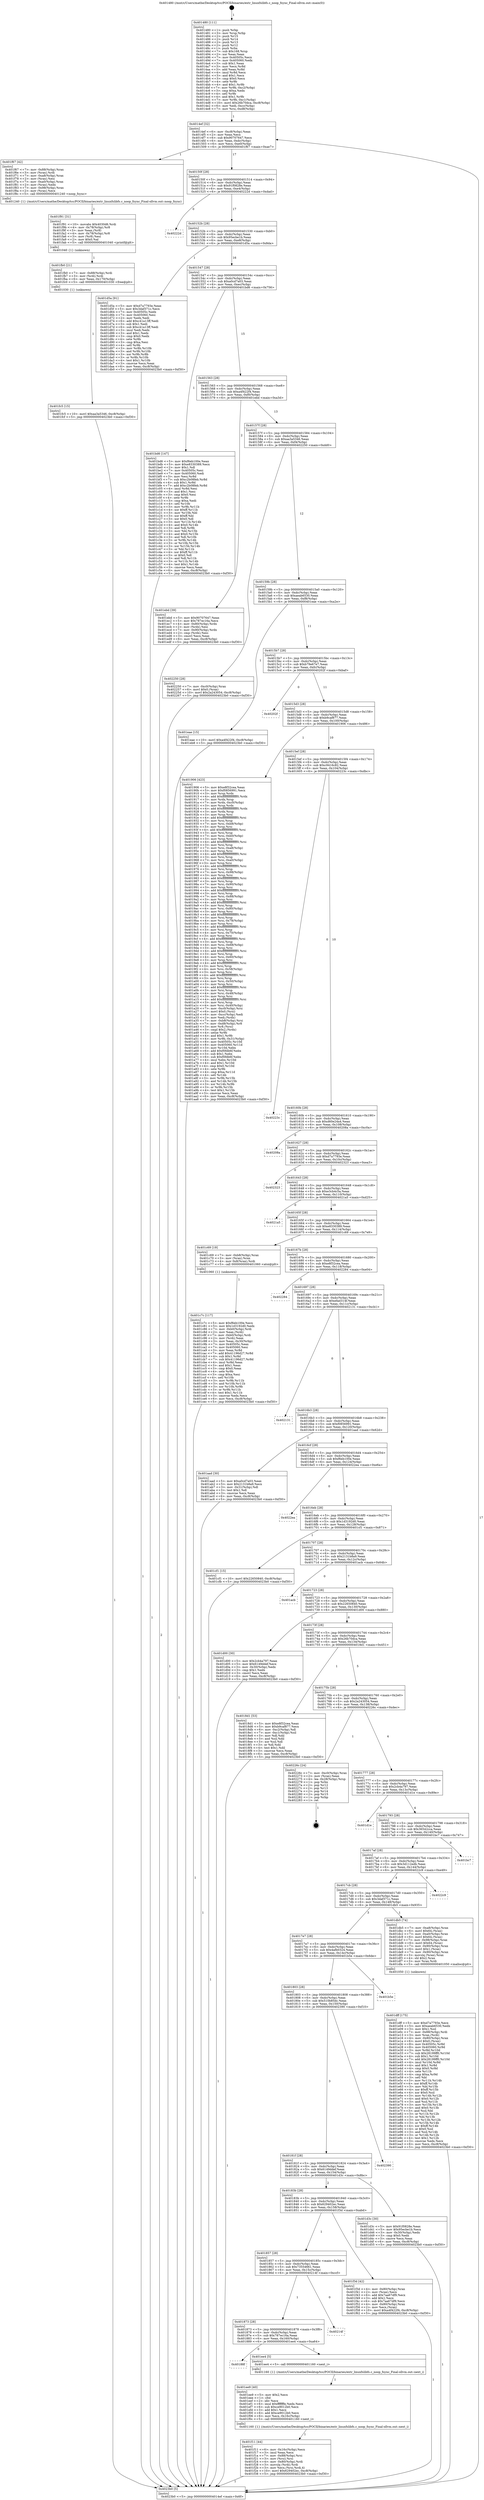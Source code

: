 digraph "0x401480" {
  label = "0x401480 (/mnt/c/Users/mathe/Desktop/tcc/POCII/binaries/extr_linuxfslibfs.c_noop_fsync_Final-ollvm.out::main(0))"
  labelloc = "t"
  node[shape=record]

  Entry [label="",width=0.3,height=0.3,shape=circle,fillcolor=black,style=filled]
  "0x4014ef" [label="{
     0x4014ef [32]\l
     | [instrs]\l
     &nbsp;&nbsp;0x4014ef \<+6\>: mov -0xc8(%rbp),%eax\l
     &nbsp;&nbsp;0x4014f5 \<+2\>: mov %eax,%ecx\l
     &nbsp;&nbsp;0x4014f7 \<+6\>: sub $0x90707647,%ecx\l
     &nbsp;&nbsp;0x4014fd \<+6\>: mov %eax,-0xdc(%rbp)\l
     &nbsp;&nbsp;0x401503 \<+6\>: mov %ecx,-0xe0(%rbp)\l
     &nbsp;&nbsp;0x401509 \<+6\>: je 0000000000401f67 \<main+0xae7\>\l
  }"]
  "0x401f67" [label="{
     0x401f67 [42]\l
     | [instrs]\l
     &nbsp;&nbsp;0x401f67 \<+7\>: mov -0x88(%rbp),%rax\l
     &nbsp;&nbsp;0x401f6e \<+3\>: mov (%rax),%rdi\l
     &nbsp;&nbsp;0x401f71 \<+7\>: mov -0xa8(%rbp),%rax\l
     &nbsp;&nbsp;0x401f78 \<+2\>: mov (%rax),%esi\l
     &nbsp;&nbsp;0x401f7a \<+7\>: mov -0xa0(%rbp),%rax\l
     &nbsp;&nbsp;0x401f81 \<+2\>: mov (%rax),%edx\l
     &nbsp;&nbsp;0x401f83 \<+7\>: mov -0x98(%rbp),%rax\l
     &nbsp;&nbsp;0x401f8a \<+2\>: mov (%rax),%ecx\l
     &nbsp;&nbsp;0x401f8c \<+5\>: call 0000000000401240 \<noop_fsync\>\l
     | [calls]\l
     &nbsp;&nbsp;0x401240 \{1\} (/mnt/c/Users/mathe/Desktop/tcc/POCII/binaries/extr_linuxfslibfs.c_noop_fsync_Final-ollvm.out::noop_fsync)\l
  }"]
  "0x40150f" [label="{
     0x40150f [28]\l
     | [instrs]\l
     &nbsp;&nbsp;0x40150f \<+5\>: jmp 0000000000401514 \<main+0x94\>\l
     &nbsp;&nbsp;0x401514 \<+6\>: mov -0xdc(%rbp),%eax\l
     &nbsp;&nbsp;0x40151a \<+5\>: sub $0x91f0828e,%eax\l
     &nbsp;&nbsp;0x40151f \<+6\>: mov %eax,-0xe4(%rbp)\l
     &nbsp;&nbsp;0x401525 \<+6\>: je 000000000040222d \<main+0xdad\>\l
  }"]
  Exit [label="",width=0.3,height=0.3,shape=circle,fillcolor=black,style=filled,peripheries=2]
  "0x40222d" [label="{
     0x40222d\l
  }", style=dashed]
  "0x40152b" [label="{
     0x40152b [28]\l
     | [instrs]\l
     &nbsp;&nbsp;0x40152b \<+5\>: jmp 0000000000401530 \<main+0xb0\>\l
     &nbsp;&nbsp;0x401530 \<+6\>: mov -0xdc(%rbp),%eax\l
     &nbsp;&nbsp;0x401536 \<+5\>: sub $0x95ecbe1b,%eax\l
     &nbsp;&nbsp;0x40153b \<+6\>: mov %eax,-0xe8(%rbp)\l
     &nbsp;&nbsp;0x401541 \<+6\>: je 0000000000401d5a \<main+0x8da\>\l
  }"]
  "0x401fc5" [label="{
     0x401fc5 [15]\l
     | [instrs]\l
     &nbsp;&nbsp;0x401fc5 \<+10\>: movl $0xaa3a5346,-0xc8(%rbp)\l
     &nbsp;&nbsp;0x401fcf \<+5\>: jmp 00000000004023b0 \<main+0xf30\>\l
  }"]
  "0x401d5a" [label="{
     0x401d5a [91]\l
     | [instrs]\l
     &nbsp;&nbsp;0x401d5a \<+5\>: mov $0xd7a7793e,%eax\l
     &nbsp;&nbsp;0x401d5f \<+5\>: mov $0x3daf371c,%ecx\l
     &nbsp;&nbsp;0x401d64 \<+7\>: mov 0x40505c,%edx\l
     &nbsp;&nbsp;0x401d6b \<+7\>: mov 0x405060,%esi\l
     &nbsp;&nbsp;0x401d72 \<+2\>: mov %edx,%edi\l
     &nbsp;&nbsp;0x401d74 \<+6\>: add $0xc41a13ff,%edi\l
     &nbsp;&nbsp;0x401d7a \<+3\>: sub $0x1,%edi\l
     &nbsp;&nbsp;0x401d7d \<+6\>: sub $0xc41a13ff,%edi\l
     &nbsp;&nbsp;0x401d83 \<+3\>: imul %edi,%edx\l
     &nbsp;&nbsp;0x401d86 \<+3\>: and $0x1,%edx\l
     &nbsp;&nbsp;0x401d89 \<+3\>: cmp $0x0,%edx\l
     &nbsp;&nbsp;0x401d8c \<+4\>: sete %r8b\l
     &nbsp;&nbsp;0x401d90 \<+3\>: cmp $0xa,%esi\l
     &nbsp;&nbsp;0x401d93 \<+4\>: setl %r9b\l
     &nbsp;&nbsp;0x401d97 \<+3\>: mov %r8b,%r10b\l
     &nbsp;&nbsp;0x401d9a \<+3\>: and %r9b,%r10b\l
     &nbsp;&nbsp;0x401d9d \<+3\>: xor %r9b,%r8b\l
     &nbsp;&nbsp;0x401da0 \<+3\>: or %r8b,%r10b\l
     &nbsp;&nbsp;0x401da3 \<+4\>: test $0x1,%r10b\l
     &nbsp;&nbsp;0x401da7 \<+3\>: cmovne %ecx,%eax\l
     &nbsp;&nbsp;0x401daa \<+6\>: mov %eax,-0xc8(%rbp)\l
     &nbsp;&nbsp;0x401db0 \<+5\>: jmp 00000000004023b0 \<main+0xf30\>\l
  }"]
  "0x401547" [label="{
     0x401547 [28]\l
     | [instrs]\l
     &nbsp;&nbsp;0x401547 \<+5\>: jmp 000000000040154c \<main+0xcc\>\l
     &nbsp;&nbsp;0x40154c \<+6\>: mov -0xdc(%rbp),%eax\l
     &nbsp;&nbsp;0x401552 \<+5\>: sub $0xa0cd7a03,%eax\l
     &nbsp;&nbsp;0x401557 \<+6\>: mov %eax,-0xec(%rbp)\l
     &nbsp;&nbsp;0x40155d \<+6\>: je 0000000000401bd6 \<main+0x756\>\l
  }"]
  "0x401fb0" [label="{
     0x401fb0 [21]\l
     | [instrs]\l
     &nbsp;&nbsp;0x401fb0 \<+7\>: mov -0x88(%rbp),%rdi\l
     &nbsp;&nbsp;0x401fb7 \<+3\>: mov (%rdi),%rdi\l
     &nbsp;&nbsp;0x401fba \<+6\>: mov %eax,-0x170(%rbp)\l
     &nbsp;&nbsp;0x401fc0 \<+5\>: call 0000000000401030 \<free@plt\>\l
     | [calls]\l
     &nbsp;&nbsp;0x401030 \{1\} (unknown)\l
  }"]
  "0x401bd6" [label="{
     0x401bd6 [147]\l
     | [instrs]\l
     &nbsp;&nbsp;0x401bd6 \<+5\>: mov $0xf6eb100e,%eax\l
     &nbsp;&nbsp;0x401bdb \<+5\>: mov $0xe8330389,%ecx\l
     &nbsp;&nbsp;0x401be0 \<+2\>: mov $0x1,%dl\l
     &nbsp;&nbsp;0x401be2 \<+7\>: mov 0x40505c,%esi\l
     &nbsp;&nbsp;0x401be9 \<+7\>: mov 0x405060,%edi\l
     &nbsp;&nbsp;0x401bf0 \<+3\>: mov %esi,%r8d\l
     &nbsp;&nbsp;0x401bf3 \<+7\>: sub $0xc2b08feb,%r8d\l
     &nbsp;&nbsp;0x401bfa \<+4\>: sub $0x1,%r8d\l
     &nbsp;&nbsp;0x401bfe \<+7\>: add $0xc2b08feb,%r8d\l
     &nbsp;&nbsp;0x401c05 \<+4\>: imul %r8d,%esi\l
     &nbsp;&nbsp;0x401c09 \<+3\>: and $0x1,%esi\l
     &nbsp;&nbsp;0x401c0c \<+3\>: cmp $0x0,%esi\l
     &nbsp;&nbsp;0x401c0f \<+4\>: sete %r9b\l
     &nbsp;&nbsp;0x401c13 \<+3\>: cmp $0xa,%edi\l
     &nbsp;&nbsp;0x401c16 \<+4\>: setl %r10b\l
     &nbsp;&nbsp;0x401c1a \<+3\>: mov %r9b,%r11b\l
     &nbsp;&nbsp;0x401c1d \<+4\>: xor $0xff,%r11b\l
     &nbsp;&nbsp;0x401c21 \<+3\>: mov %r10b,%bl\l
     &nbsp;&nbsp;0x401c24 \<+3\>: xor $0xff,%bl\l
     &nbsp;&nbsp;0x401c27 \<+3\>: xor $0x0,%dl\l
     &nbsp;&nbsp;0x401c2a \<+3\>: mov %r11b,%r14b\l
     &nbsp;&nbsp;0x401c2d \<+4\>: and $0x0,%r14b\l
     &nbsp;&nbsp;0x401c31 \<+3\>: and %dl,%r9b\l
     &nbsp;&nbsp;0x401c34 \<+3\>: mov %bl,%r15b\l
     &nbsp;&nbsp;0x401c37 \<+4\>: and $0x0,%r15b\l
     &nbsp;&nbsp;0x401c3b \<+3\>: and %dl,%r10b\l
     &nbsp;&nbsp;0x401c3e \<+3\>: or %r9b,%r14b\l
     &nbsp;&nbsp;0x401c41 \<+3\>: or %r10b,%r15b\l
     &nbsp;&nbsp;0x401c44 \<+3\>: xor %r15b,%r14b\l
     &nbsp;&nbsp;0x401c47 \<+3\>: or %bl,%r11b\l
     &nbsp;&nbsp;0x401c4a \<+4\>: xor $0xff,%r11b\l
     &nbsp;&nbsp;0x401c4e \<+3\>: or $0x0,%dl\l
     &nbsp;&nbsp;0x401c51 \<+3\>: and %dl,%r11b\l
     &nbsp;&nbsp;0x401c54 \<+3\>: or %r11b,%r14b\l
     &nbsp;&nbsp;0x401c57 \<+4\>: test $0x1,%r14b\l
     &nbsp;&nbsp;0x401c5b \<+3\>: cmovne %ecx,%eax\l
     &nbsp;&nbsp;0x401c5e \<+6\>: mov %eax,-0xc8(%rbp)\l
     &nbsp;&nbsp;0x401c64 \<+5\>: jmp 00000000004023b0 \<main+0xf30\>\l
  }"]
  "0x401563" [label="{
     0x401563 [28]\l
     | [instrs]\l
     &nbsp;&nbsp;0x401563 \<+5\>: jmp 0000000000401568 \<main+0xe8\>\l
     &nbsp;&nbsp;0x401568 \<+6\>: mov -0xdc(%rbp),%eax\l
     &nbsp;&nbsp;0x40156e \<+5\>: sub $0xa4f422f4,%eax\l
     &nbsp;&nbsp;0x401573 \<+6\>: mov %eax,-0xf0(%rbp)\l
     &nbsp;&nbsp;0x401579 \<+6\>: je 0000000000401ebd \<main+0xa3d\>\l
  }"]
  "0x401f91" [label="{
     0x401f91 [31]\l
     | [instrs]\l
     &nbsp;&nbsp;0x401f91 \<+10\>: movabs $0x4030d6,%rdi\l
     &nbsp;&nbsp;0x401f9b \<+4\>: mov -0x78(%rbp),%r8\l
     &nbsp;&nbsp;0x401f9f \<+3\>: mov %eax,(%r8)\l
     &nbsp;&nbsp;0x401fa2 \<+4\>: mov -0x78(%rbp),%r8\l
     &nbsp;&nbsp;0x401fa6 \<+3\>: mov (%r8),%esi\l
     &nbsp;&nbsp;0x401fa9 \<+2\>: mov $0x0,%al\l
     &nbsp;&nbsp;0x401fab \<+5\>: call 0000000000401040 \<printf@plt\>\l
     | [calls]\l
     &nbsp;&nbsp;0x401040 \{1\} (unknown)\l
  }"]
  "0x401ebd" [label="{
     0x401ebd [39]\l
     | [instrs]\l
     &nbsp;&nbsp;0x401ebd \<+5\>: mov $0x90707647,%eax\l
     &nbsp;&nbsp;0x401ec2 \<+5\>: mov $0x787ec16a,%ecx\l
     &nbsp;&nbsp;0x401ec7 \<+4\>: mov -0x80(%rbp),%rdx\l
     &nbsp;&nbsp;0x401ecb \<+2\>: mov (%rdx),%esi\l
     &nbsp;&nbsp;0x401ecd \<+7\>: mov -0x90(%rbp),%rdx\l
     &nbsp;&nbsp;0x401ed4 \<+2\>: cmp (%rdx),%esi\l
     &nbsp;&nbsp;0x401ed6 \<+3\>: cmovl %ecx,%eax\l
     &nbsp;&nbsp;0x401ed9 \<+6\>: mov %eax,-0xc8(%rbp)\l
     &nbsp;&nbsp;0x401edf \<+5\>: jmp 00000000004023b0 \<main+0xf30\>\l
  }"]
  "0x40157f" [label="{
     0x40157f [28]\l
     | [instrs]\l
     &nbsp;&nbsp;0x40157f \<+5\>: jmp 0000000000401584 \<main+0x104\>\l
     &nbsp;&nbsp;0x401584 \<+6\>: mov -0xdc(%rbp),%eax\l
     &nbsp;&nbsp;0x40158a \<+5\>: sub $0xaa3a5346,%eax\l
     &nbsp;&nbsp;0x40158f \<+6\>: mov %eax,-0xf4(%rbp)\l
     &nbsp;&nbsp;0x401595 \<+6\>: je 0000000000402250 \<main+0xdd0\>\l
  }"]
  "0x401f11" [label="{
     0x401f11 [44]\l
     | [instrs]\l
     &nbsp;&nbsp;0x401f11 \<+6\>: mov -0x16c(%rbp),%ecx\l
     &nbsp;&nbsp;0x401f17 \<+3\>: imul %eax,%ecx\l
     &nbsp;&nbsp;0x401f1a \<+7\>: mov -0x88(%rbp),%rsi\l
     &nbsp;&nbsp;0x401f21 \<+3\>: mov (%rsi),%rsi\l
     &nbsp;&nbsp;0x401f24 \<+4\>: mov -0x80(%rbp),%rdi\l
     &nbsp;&nbsp;0x401f28 \<+3\>: movslq (%rdi),%rdi\l
     &nbsp;&nbsp;0x401f2b \<+3\>: mov %ecx,(%rsi,%rdi,4)\l
     &nbsp;&nbsp;0x401f2e \<+10\>: movl $0x629402ec,-0xc8(%rbp)\l
     &nbsp;&nbsp;0x401f38 \<+5\>: jmp 00000000004023b0 \<main+0xf30\>\l
  }"]
  "0x402250" [label="{
     0x402250 [28]\l
     | [instrs]\l
     &nbsp;&nbsp;0x402250 \<+7\>: mov -0xc0(%rbp),%rax\l
     &nbsp;&nbsp;0x402257 \<+6\>: movl $0x0,(%rax)\l
     &nbsp;&nbsp;0x40225d \<+10\>: movl $0x2a243054,-0xc8(%rbp)\l
     &nbsp;&nbsp;0x402267 \<+5\>: jmp 00000000004023b0 \<main+0xf30\>\l
  }"]
  "0x40159b" [label="{
     0x40159b [28]\l
     | [instrs]\l
     &nbsp;&nbsp;0x40159b \<+5\>: jmp 00000000004015a0 \<main+0x120\>\l
     &nbsp;&nbsp;0x4015a0 \<+6\>: mov -0xdc(%rbp),%eax\l
     &nbsp;&nbsp;0x4015a6 \<+5\>: sub $0xaeab6530,%eax\l
     &nbsp;&nbsp;0x4015ab \<+6\>: mov %eax,-0xf8(%rbp)\l
     &nbsp;&nbsp;0x4015b1 \<+6\>: je 0000000000401eae \<main+0xa2e\>\l
  }"]
  "0x401ee9" [label="{
     0x401ee9 [40]\l
     | [instrs]\l
     &nbsp;&nbsp;0x401ee9 \<+5\>: mov $0x2,%ecx\l
     &nbsp;&nbsp;0x401eee \<+1\>: cltd\l
     &nbsp;&nbsp;0x401eef \<+2\>: idiv %ecx\l
     &nbsp;&nbsp;0x401ef1 \<+6\>: imul $0xfffffffe,%edx,%ecx\l
     &nbsp;&nbsp;0x401ef7 \<+6\>: sub $0xce9012b0,%ecx\l
     &nbsp;&nbsp;0x401efd \<+3\>: add $0x1,%ecx\l
     &nbsp;&nbsp;0x401f00 \<+6\>: add $0xce9012b0,%ecx\l
     &nbsp;&nbsp;0x401f06 \<+6\>: mov %ecx,-0x16c(%rbp)\l
     &nbsp;&nbsp;0x401f0c \<+5\>: call 0000000000401160 \<next_i\>\l
     | [calls]\l
     &nbsp;&nbsp;0x401160 \{1\} (/mnt/c/Users/mathe/Desktop/tcc/POCII/binaries/extr_linuxfslibfs.c_noop_fsync_Final-ollvm.out::next_i)\l
  }"]
  "0x401eae" [label="{
     0x401eae [15]\l
     | [instrs]\l
     &nbsp;&nbsp;0x401eae \<+10\>: movl $0xa4f422f4,-0xc8(%rbp)\l
     &nbsp;&nbsp;0x401eb8 \<+5\>: jmp 00000000004023b0 \<main+0xf30\>\l
  }"]
  "0x4015b7" [label="{
     0x4015b7 [28]\l
     | [instrs]\l
     &nbsp;&nbsp;0x4015b7 \<+5\>: jmp 00000000004015bc \<main+0x13c\>\l
     &nbsp;&nbsp;0x4015bc \<+6\>: mov -0xdc(%rbp),%eax\l
     &nbsp;&nbsp;0x4015c2 \<+5\>: sub $0xb79e67e7,%eax\l
     &nbsp;&nbsp;0x4015c7 \<+6\>: mov %eax,-0xfc(%rbp)\l
     &nbsp;&nbsp;0x4015cd \<+6\>: je 000000000040202f \<main+0xbaf\>\l
  }"]
  "0x40188f" [label="{
     0x40188f\l
  }", style=dashed]
  "0x40202f" [label="{
     0x40202f\l
  }", style=dashed]
  "0x4015d3" [label="{
     0x4015d3 [28]\l
     | [instrs]\l
     &nbsp;&nbsp;0x4015d3 \<+5\>: jmp 00000000004015d8 \<main+0x158\>\l
     &nbsp;&nbsp;0x4015d8 \<+6\>: mov -0xdc(%rbp),%eax\l
     &nbsp;&nbsp;0x4015de \<+5\>: sub $0xb9caf877,%eax\l
     &nbsp;&nbsp;0x4015e3 \<+6\>: mov %eax,-0x100(%rbp)\l
     &nbsp;&nbsp;0x4015e9 \<+6\>: je 0000000000401906 \<main+0x486\>\l
  }"]
  "0x401ee4" [label="{
     0x401ee4 [5]\l
     | [instrs]\l
     &nbsp;&nbsp;0x401ee4 \<+5\>: call 0000000000401160 \<next_i\>\l
     | [calls]\l
     &nbsp;&nbsp;0x401160 \{1\} (/mnt/c/Users/mathe/Desktop/tcc/POCII/binaries/extr_linuxfslibfs.c_noop_fsync_Final-ollvm.out::next_i)\l
  }"]
  "0x401906" [label="{
     0x401906 [423]\l
     | [instrs]\l
     &nbsp;&nbsp;0x401906 \<+5\>: mov $0xe8f32cea,%eax\l
     &nbsp;&nbsp;0x40190b \<+5\>: mov $0xf0856991,%ecx\l
     &nbsp;&nbsp;0x401910 \<+3\>: mov %rsp,%rdx\l
     &nbsp;&nbsp;0x401913 \<+4\>: add $0xfffffffffffffff0,%rdx\l
     &nbsp;&nbsp;0x401917 \<+3\>: mov %rdx,%rsp\l
     &nbsp;&nbsp;0x40191a \<+7\>: mov %rdx,-0xc0(%rbp)\l
     &nbsp;&nbsp;0x401921 \<+3\>: mov %rsp,%rdx\l
     &nbsp;&nbsp;0x401924 \<+4\>: add $0xfffffffffffffff0,%rdx\l
     &nbsp;&nbsp;0x401928 \<+3\>: mov %rdx,%rsp\l
     &nbsp;&nbsp;0x40192b \<+3\>: mov %rsp,%rsi\l
     &nbsp;&nbsp;0x40192e \<+4\>: add $0xfffffffffffffff0,%rsi\l
     &nbsp;&nbsp;0x401932 \<+3\>: mov %rsi,%rsp\l
     &nbsp;&nbsp;0x401935 \<+7\>: mov %rsi,-0xb8(%rbp)\l
     &nbsp;&nbsp;0x40193c \<+3\>: mov %rsp,%rsi\l
     &nbsp;&nbsp;0x40193f \<+4\>: add $0xfffffffffffffff0,%rsi\l
     &nbsp;&nbsp;0x401943 \<+3\>: mov %rsi,%rsp\l
     &nbsp;&nbsp;0x401946 \<+7\>: mov %rsi,-0xb0(%rbp)\l
     &nbsp;&nbsp;0x40194d \<+3\>: mov %rsp,%rsi\l
     &nbsp;&nbsp;0x401950 \<+4\>: add $0xfffffffffffffff0,%rsi\l
     &nbsp;&nbsp;0x401954 \<+3\>: mov %rsi,%rsp\l
     &nbsp;&nbsp;0x401957 \<+7\>: mov %rsi,-0xa8(%rbp)\l
     &nbsp;&nbsp;0x40195e \<+3\>: mov %rsp,%rsi\l
     &nbsp;&nbsp;0x401961 \<+4\>: add $0xfffffffffffffff0,%rsi\l
     &nbsp;&nbsp;0x401965 \<+3\>: mov %rsi,%rsp\l
     &nbsp;&nbsp;0x401968 \<+7\>: mov %rsi,-0xa0(%rbp)\l
     &nbsp;&nbsp;0x40196f \<+3\>: mov %rsp,%rsi\l
     &nbsp;&nbsp;0x401972 \<+4\>: add $0xfffffffffffffff0,%rsi\l
     &nbsp;&nbsp;0x401976 \<+3\>: mov %rsi,%rsp\l
     &nbsp;&nbsp;0x401979 \<+7\>: mov %rsi,-0x98(%rbp)\l
     &nbsp;&nbsp;0x401980 \<+3\>: mov %rsp,%rsi\l
     &nbsp;&nbsp;0x401983 \<+4\>: add $0xfffffffffffffff0,%rsi\l
     &nbsp;&nbsp;0x401987 \<+3\>: mov %rsi,%rsp\l
     &nbsp;&nbsp;0x40198a \<+7\>: mov %rsi,-0x90(%rbp)\l
     &nbsp;&nbsp;0x401991 \<+3\>: mov %rsp,%rsi\l
     &nbsp;&nbsp;0x401994 \<+4\>: add $0xfffffffffffffff0,%rsi\l
     &nbsp;&nbsp;0x401998 \<+3\>: mov %rsi,%rsp\l
     &nbsp;&nbsp;0x40199b \<+7\>: mov %rsi,-0x88(%rbp)\l
     &nbsp;&nbsp;0x4019a2 \<+3\>: mov %rsp,%rsi\l
     &nbsp;&nbsp;0x4019a5 \<+4\>: add $0xfffffffffffffff0,%rsi\l
     &nbsp;&nbsp;0x4019a9 \<+3\>: mov %rsi,%rsp\l
     &nbsp;&nbsp;0x4019ac \<+4\>: mov %rsi,-0x80(%rbp)\l
     &nbsp;&nbsp;0x4019b0 \<+3\>: mov %rsp,%rsi\l
     &nbsp;&nbsp;0x4019b3 \<+4\>: add $0xfffffffffffffff0,%rsi\l
     &nbsp;&nbsp;0x4019b7 \<+3\>: mov %rsi,%rsp\l
     &nbsp;&nbsp;0x4019ba \<+4\>: mov %rsi,-0x78(%rbp)\l
     &nbsp;&nbsp;0x4019be \<+3\>: mov %rsp,%rsi\l
     &nbsp;&nbsp;0x4019c1 \<+4\>: add $0xfffffffffffffff0,%rsi\l
     &nbsp;&nbsp;0x4019c5 \<+3\>: mov %rsi,%rsp\l
     &nbsp;&nbsp;0x4019c8 \<+4\>: mov %rsi,-0x70(%rbp)\l
     &nbsp;&nbsp;0x4019cc \<+3\>: mov %rsp,%rsi\l
     &nbsp;&nbsp;0x4019cf \<+4\>: add $0xfffffffffffffff0,%rsi\l
     &nbsp;&nbsp;0x4019d3 \<+3\>: mov %rsi,%rsp\l
     &nbsp;&nbsp;0x4019d6 \<+4\>: mov %rsi,-0x68(%rbp)\l
     &nbsp;&nbsp;0x4019da \<+3\>: mov %rsp,%rsi\l
     &nbsp;&nbsp;0x4019dd \<+4\>: add $0xfffffffffffffff0,%rsi\l
     &nbsp;&nbsp;0x4019e1 \<+3\>: mov %rsi,%rsp\l
     &nbsp;&nbsp;0x4019e4 \<+4\>: mov %rsi,-0x60(%rbp)\l
     &nbsp;&nbsp;0x4019e8 \<+3\>: mov %rsp,%rsi\l
     &nbsp;&nbsp;0x4019eb \<+4\>: add $0xfffffffffffffff0,%rsi\l
     &nbsp;&nbsp;0x4019ef \<+3\>: mov %rsi,%rsp\l
     &nbsp;&nbsp;0x4019f2 \<+4\>: mov %rsi,-0x58(%rbp)\l
     &nbsp;&nbsp;0x4019f6 \<+3\>: mov %rsp,%rsi\l
     &nbsp;&nbsp;0x4019f9 \<+4\>: add $0xfffffffffffffff0,%rsi\l
     &nbsp;&nbsp;0x4019fd \<+3\>: mov %rsi,%rsp\l
     &nbsp;&nbsp;0x401a00 \<+4\>: mov %rsi,-0x50(%rbp)\l
     &nbsp;&nbsp;0x401a04 \<+3\>: mov %rsp,%rsi\l
     &nbsp;&nbsp;0x401a07 \<+4\>: add $0xfffffffffffffff0,%rsi\l
     &nbsp;&nbsp;0x401a0b \<+3\>: mov %rsi,%rsp\l
     &nbsp;&nbsp;0x401a0e \<+4\>: mov %rsi,-0x48(%rbp)\l
     &nbsp;&nbsp;0x401a12 \<+3\>: mov %rsp,%rsi\l
     &nbsp;&nbsp;0x401a15 \<+4\>: add $0xfffffffffffffff0,%rsi\l
     &nbsp;&nbsp;0x401a19 \<+3\>: mov %rsi,%rsp\l
     &nbsp;&nbsp;0x401a1c \<+4\>: mov %rsi,-0x40(%rbp)\l
     &nbsp;&nbsp;0x401a20 \<+7\>: mov -0xc0(%rbp),%rsi\l
     &nbsp;&nbsp;0x401a27 \<+6\>: movl $0x0,(%rsi)\l
     &nbsp;&nbsp;0x401a2d \<+6\>: mov -0xcc(%rbp),%edi\l
     &nbsp;&nbsp;0x401a33 \<+2\>: mov %edi,(%rdx)\l
     &nbsp;&nbsp;0x401a35 \<+7\>: mov -0xb8(%rbp),%rsi\l
     &nbsp;&nbsp;0x401a3c \<+7\>: mov -0xd8(%rbp),%r8\l
     &nbsp;&nbsp;0x401a43 \<+3\>: mov %r8,(%rsi)\l
     &nbsp;&nbsp;0x401a46 \<+3\>: cmpl $0x2,(%rdx)\l
     &nbsp;&nbsp;0x401a49 \<+4\>: setne %r9b\l
     &nbsp;&nbsp;0x401a4d \<+4\>: and $0x1,%r9b\l
     &nbsp;&nbsp;0x401a51 \<+4\>: mov %r9b,-0x31(%rbp)\l
     &nbsp;&nbsp;0x401a55 \<+8\>: mov 0x40505c,%r10d\l
     &nbsp;&nbsp;0x401a5d \<+8\>: mov 0x405060,%r11d\l
     &nbsp;&nbsp;0x401a65 \<+3\>: mov %r10d,%ebx\l
     &nbsp;&nbsp;0x401a68 \<+6\>: add $0xf0fdb6f,%ebx\l
     &nbsp;&nbsp;0x401a6e \<+3\>: sub $0x1,%ebx\l
     &nbsp;&nbsp;0x401a71 \<+6\>: sub $0xf0fdb6f,%ebx\l
     &nbsp;&nbsp;0x401a77 \<+4\>: imul %ebx,%r10d\l
     &nbsp;&nbsp;0x401a7b \<+4\>: and $0x1,%r10d\l
     &nbsp;&nbsp;0x401a7f \<+4\>: cmp $0x0,%r10d\l
     &nbsp;&nbsp;0x401a83 \<+4\>: sete %r9b\l
     &nbsp;&nbsp;0x401a87 \<+4\>: cmp $0xa,%r11d\l
     &nbsp;&nbsp;0x401a8b \<+4\>: setl %r14b\l
     &nbsp;&nbsp;0x401a8f \<+3\>: mov %r9b,%r15b\l
     &nbsp;&nbsp;0x401a92 \<+3\>: and %r14b,%r15b\l
     &nbsp;&nbsp;0x401a95 \<+3\>: xor %r14b,%r9b\l
     &nbsp;&nbsp;0x401a98 \<+3\>: or %r9b,%r15b\l
     &nbsp;&nbsp;0x401a9b \<+4\>: test $0x1,%r15b\l
     &nbsp;&nbsp;0x401a9f \<+3\>: cmovne %ecx,%eax\l
     &nbsp;&nbsp;0x401aa2 \<+6\>: mov %eax,-0xc8(%rbp)\l
     &nbsp;&nbsp;0x401aa8 \<+5\>: jmp 00000000004023b0 \<main+0xf30\>\l
  }"]
  "0x4015ef" [label="{
     0x4015ef [28]\l
     | [instrs]\l
     &nbsp;&nbsp;0x4015ef \<+5\>: jmp 00000000004015f4 \<main+0x174\>\l
     &nbsp;&nbsp;0x4015f4 \<+6\>: mov -0xdc(%rbp),%eax\l
     &nbsp;&nbsp;0x4015fa \<+5\>: sub $0xc9416c82,%eax\l
     &nbsp;&nbsp;0x4015ff \<+6\>: mov %eax,-0x104(%rbp)\l
     &nbsp;&nbsp;0x401605 \<+6\>: je 000000000040223c \<main+0xdbc\>\l
  }"]
  "0x401873" [label="{
     0x401873 [28]\l
     | [instrs]\l
     &nbsp;&nbsp;0x401873 \<+5\>: jmp 0000000000401878 \<main+0x3f8\>\l
     &nbsp;&nbsp;0x401878 \<+6\>: mov -0xdc(%rbp),%eax\l
     &nbsp;&nbsp;0x40187e \<+5\>: sub $0x787ec16a,%eax\l
     &nbsp;&nbsp;0x401883 \<+6\>: mov %eax,-0x160(%rbp)\l
     &nbsp;&nbsp;0x401889 \<+6\>: je 0000000000401ee4 \<main+0xa64\>\l
  }"]
  "0x40223c" [label="{
     0x40223c\l
  }", style=dashed]
  "0x40160b" [label="{
     0x40160b [28]\l
     | [instrs]\l
     &nbsp;&nbsp;0x40160b \<+5\>: jmp 0000000000401610 \<main+0x190\>\l
     &nbsp;&nbsp;0x401610 \<+6\>: mov -0xdc(%rbp),%eax\l
     &nbsp;&nbsp;0x401616 \<+5\>: sub $0xd60e24a4,%eax\l
     &nbsp;&nbsp;0x40161b \<+6\>: mov %eax,-0x108(%rbp)\l
     &nbsp;&nbsp;0x401621 \<+6\>: je 000000000040208a \<main+0xc0a\>\l
  }"]
  "0x40214f" [label="{
     0x40214f\l
  }", style=dashed]
  "0x40208a" [label="{
     0x40208a\l
  }", style=dashed]
  "0x401627" [label="{
     0x401627 [28]\l
     | [instrs]\l
     &nbsp;&nbsp;0x401627 \<+5\>: jmp 000000000040162c \<main+0x1ac\>\l
     &nbsp;&nbsp;0x40162c \<+6\>: mov -0xdc(%rbp),%eax\l
     &nbsp;&nbsp;0x401632 \<+5\>: sub $0xd7a7793e,%eax\l
     &nbsp;&nbsp;0x401637 \<+6\>: mov %eax,-0x10c(%rbp)\l
     &nbsp;&nbsp;0x40163d \<+6\>: je 0000000000402323 \<main+0xea3\>\l
  }"]
  "0x401857" [label="{
     0x401857 [28]\l
     | [instrs]\l
     &nbsp;&nbsp;0x401857 \<+5\>: jmp 000000000040185c \<main+0x3dc\>\l
     &nbsp;&nbsp;0x40185c \<+6\>: mov -0xdc(%rbp),%eax\l
     &nbsp;&nbsp;0x401862 \<+5\>: sub $0x73554661,%eax\l
     &nbsp;&nbsp;0x401867 \<+6\>: mov %eax,-0x15c(%rbp)\l
     &nbsp;&nbsp;0x40186d \<+6\>: je 000000000040214f \<main+0xccf\>\l
  }"]
  "0x402323" [label="{
     0x402323\l
  }", style=dashed]
  "0x401643" [label="{
     0x401643 [28]\l
     | [instrs]\l
     &nbsp;&nbsp;0x401643 \<+5\>: jmp 0000000000401648 \<main+0x1c8\>\l
     &nbsp;&nbsp;0x401648 \<+6\>: mov -0xdc(%rbp),%eax\l
     &nbsp;&nbsp;0x40164e \<+5\>: sub $0xe3cb4c5a,%eax\l
     &nbsp;&nbsp;0x401653 \<+6\>: mov %eax,-0x110(%rbp)\l
     &nbsp;&nbsp;0x401659 \<+6\>: je 00000000004021a5 \<main+0xd25\>\l
  }"]
  "0x401f3d" [label="{
     0x401f3d [42]\l
     | [instrs]\l
     &nbsp;&nbsp;0x401f3d \<+4\>: mov -0x80(%rbp),%rax\l
     &nbsp;&nbsp;0x401f41 \<+2\>: mov (%rax),%ecx\l
     &nbsp;&nbsp;0x401f43 \<+6\>: add $0x7aa67df9,%ecx\l
     &nbsp;&nbsp;0x401f49 \<+3\>: add $0x1,%ecx\l
     &nbsp;&nbsp;0x401f4c \<+6\>: sub $0x7aa67df9,%ecx\l
     &nbsp;&nbsp;0x401f52 \<+4\>: mov -0x80(%rbp),%rax\l
     &nbsp;&nbsp;0x401f56 \<+2\>: mov %ecx,(%rax)\l
     &nbsp;&nbsp;0x401f58 \<+10\>: movl $0xa4f422f4,-0xc8(%rbp)\l
     &nbsp;&nbsp;0x401f62 \<+5\>: jmp 00000000004023b0 \<main+0xf30\>\l
  }"]
  "0x4021a5" [label="{
     0x4021a5\l
  }", style=dashed]
  "0x40165f" [label="{
     0x40165f [28]\l
     | [instrs]\l
     &nbsp;&nbsp;0x40165f \<+5\>: jmp 0000000000401664 \<main+0x1e4\>\l
     &nbsp;&nbsp;0x401664 \<+6\>: mov -0xdc(%rbp),%eax\l
     &nbsp;&nbsp;0x40166a \<+5\>: sub $0xe8330389,%eax\l
     &nbsp;&nbsp;0x40166f \<+6\>: mov %eax,-0x114(%rbp)\l
     &nbsp;&nbsp;0x401675 \<+6\>: je 0000000000401c69 \<main+0x7e9\>\l
  }"]
  "0x401dff" [label="{
     0x401dff [175]\l
     | [instrs]\l
     &nbsp;&nbsp;0x401dff \<+5\>: mov $0xd7a7793e,%ecx\l
     &nbsp;&nbsp;0x401e04 \<+5\>: mov $0xaeab6530,%edx\l
     &nbsp;&nbsp;0x401e09 \<+3\>: mov $0x1,%sil\l
     &nbsp;&nbsp;0x401e0c \<+7\>: mov -0x88(%rbp),%rdi\l
     &nbsp;&nbsp;0x401e13 \<+3\>: mov %rax,(%rdi)\l
     &nbsp;&nbsp;0x401e16 \<+4\>: mov -0x80(%rbp),%rax\l
     &nbsp;&nbsp;0x401e1a \<+6\>: movl $0x0,(%rax)\l
     &nbsp;&nbsp;0x401e20 \<+8\>: mov 0x40505c,%r8d\l
     &nbsp;&nbsp;0x401e28 \<+8\>: mov 0x405060,%r9d\l
     &nbsp;&nbsp;0x401e30 \<+3\>: mov %r8d,%r10d\l
     &nbsp;&nbsp;0x401e33 \<+7\>: sub $0x28199ff0,%r10d\l
     &nbsp;&nbsp;0x401e3a \<+4\>: sub $0x1,%r10d\l
     &nbsp;&nbsp;0x401e3e \<+7\>: add $0x28199ff0,%r10d\l
     &nbsp;&nbsp;0x401e45 \<+4\>: imul %r10d,%r8d\l
     &nbsp;&nbsp;0x401e49 \<+4\>: and $0x1,%r8d\l
     &nbsp;&nbsp;0x401e4d \<+4\>: cmp $0x0,%r8d\l
     &nbsp;&nbsp;0x401e51 \<+4\>: sete %r11b\l
     &nbsp;&nbsp;0x401e55 \<+4\>: cmp $0xa,%r9d\l
     &nbsp;&nbsp;0x401e59 \<+3\>: setl %bl\l
     &nbsp;&nbsp;0x401e5c \<+3\>: mov %r11b,%r14b\l
     &nbsp;&nbsp;0x401e5f \<+4\>: xor $0xff,%r14b\l
     &nbsp;&nbsp;0x401e63 \<+3\>: mov %bl,%r15b\l
     &nbsp;&nbsp;0x401e66 \<+4\>: xor $0xff,%r15b\l
     &nbsp;&nbsp;0x401e6a \<+4\>: xor $0x0,%sil\l
     &nbsp;&nbsp;0x401e6e \<+3\>: mov %r14b,%r12b\l
     &nbsp;&nbsp;0x401e71 \<+4\>: and $0x0,%r12b\l
     &nbsp;&nbsp;0x401e75 \<+3\>: and %sil,%r11b\l
     &nbsp;&nbsp;0x401e78 \<+3\>: mov %r15b,%r13b\l
     &nbsp;&nbsp;0x401e7b \<+4\>: and $0x0,%r13b\l
     &nbsp;&nbsp;0x401e7f \<+3\>: and %sil,%bl\l
     &nbsp;&nbsp;0x401e82 \<+3\>: or %r11b,%r12b\l
     &nbsp;&nbsp;0x401e85 \<+3\>: or %bl,%r13b\l
     &nbsp;&nbsp;0x401e88 \<+3\>: xor %r13b,%r12b\l
     &nbsp;&nbsp;0x401e8b \<+3\>: or %r15b,%r14b\l
     &nbsp;&nbsp;0x401e8e \<+4\>: xor $0xff,%r14b\l
     &nbsp;&nbsp;0x401e92 \<+4\>: or $0x0,%sil\l
     &nbsp;&nbsp;0x401e96 \<+3\>: and %sil,%r14b\l
     &nbsp;&nbsp;0x401e99 \<+3\>: or %r14b,%r12b\l
     &nbsp;&nbsp;0x401e9c \<+4\>: test $0x1,%r12b\l
     &nbsp;&nbsp;0x401ea0 \<+3\>: cmovne %edx,%ecx\l
     &nbsp;&nbsp;0x401ea3 \<+6\>: mov %ecx,-0xc8(%rbp)\l
     &nbsp;&nbsp;0x401ea9 \<+5\>: jmp 00000000004023b0 \<main+0xf30\>\l
  }"]
  "0x401c69" [label="{
     0x401c69 [19]\l
     | [instrs]\l
     &nbsp;&nbsp;0x401c69 \<+7\>: mov -0xb8(%rbp),%rax\l
     &nbsp;&nbsp;0x401c70 \<+3\>: mov (%rax),%rax\l
     &nbsp;&nbsp;0x401c73 \<+4\>: mov 0x8(%rax),%rdi\l
     &nbsp;&nbsp;0x401c77 \<+5\>: call 0000000000401060 \<atoi@plt\>\l
     | [calls]\l
     &nbsp;&nbsp;0x401060 \{1\} (unknown)\l
  }"]
  "0x40167b" [label="{
     0x40167b [28]\l
     | [instrs]\l
     &nbsp;&nbsp;0x40167b \<+5\>: jmp 0000000000401680 \<main+0x200\>\l
     &nbsp;&nbsp;0x401680 \<+6\>: mov -0xdc(%rbp),%eax\l
     &nbsp;&nbsp;0x401686 \<+5\>: sub $0xe8f32cea,%eax\l
     &nbsp;&nbsp;0x40168b \<+6\>: mov %eax,-0x118(%rbp)\l
     &nbsp;&nbsp;0x401691 \<+6\>: je 0000000000402284 \<main+0xe04\>\l
  }"]
  "0x40183b" [label="{
     0x40183b [28]\l
     | [instrs]\l
     &nbsp;&nbsp;0x40183b \<+5\>: jmp 0000000000401840 \<main+0x3c0\>\l
     &nbsp;&nbsp;0x401840 \<+6\>: mov -0xdc(%rbp),%eax\l
     &nbsp;&nbsp;0x401846 \<+5\>: sub $0x629402ec,%eax\l
     &nbsp;&nbsp;0x40184b \<+6\>: mov %eax,-0x158(%rbp)\l
     &nbsp;&nbsp;0x401851 \<+6\>: je 0000000000401f3d \<main+0xabd\>\l
  }"]
  "0x402284" [label="{
     0x402284\l
  }", style=dashed]
  "0x401697" [label="{
     0x401697 [28]\l
     | [instrs]\l
     &nbsp;&nbsp;0x401697 \<+5\>: jmp 000000000040169c \<main+0x21c\>\l
     &nbsp;&nbsp;0x40169c \<+6\>: mov -0xdc(%rbp),%eax\l
     &nbsp;&nbsp;0x4016a2 \<+5\>: sub $0xefad314f,%eax\l
     &nbsp;&nbsp;0x4016a7 \<+6\>: mov %eax,-0x11c(%rbp)\l
     &nbsp;&nbsp;0x4016ad \<+6\>: je 0000000000402131 \<main+0xcb1\>\l
  }"]
  "0x401d3c" [label="{
     0x401d3c [30]\l
     | [instrs]\l
     &nbsp;&nbsp;0x401d3c \<+5\>: mov $0x91f0828e,%eax\l
     &nbsp;&nbsp;0x401d41 \<+5\>: mov $0x95ecbe1b,%ecx\l
     &nbsp;&nbsp;0x401d46 \<+3\>: mov -0x30(%rbp),%edx\l
     &nbsp;&nbsp;0x401d49 \<+3\>: cmp $0x0,%edx\l
     &nbsp;&nbsp;0x401d4c \<+3\>: cmove %ecx,%eax\l
     &nbsp;&nbsp;0x401d4f \<+6\>: mov %eax,-0xc8(%rbp)\l
     &nbsp;&nbsp;0x401d55 \<+5\>: jmp 00000000004023b0 \<main+0xf30\>\l
  }"]
  "0x402131" [label="{
     0x402131\l
  }", style=dashed]
  "0x4016b3" [label="{
     0x4016b3 [28]\l
     | [instrs]\l
     &nbsp;&nbsp;0x4016b3 \<+5\>: jmp 00000000004016b8 \<main+0x238\>\l
     &nbsp;&nbsp;0x4016b8 \<+6\>: mov -0xdc(%rbp),%eax\l
     &nbsp;&nbsp;0x4016be \<+5\>: sub $0xf0856991,%eax\l
     &nbsp;&nbsp;0x4016c3 \<+6\>: mov %eax,-0x120(%rbp)\l
     &nbsp;&nbsp;0x4016c9 \<+6\>: je 0000000000401aad \<main+0x62d\>\l
  }"]
  "0x40181f" [label="{
     0x40181f [28]\l
     | [instrs]\l
     &nbsp;&nbsp;0x40181f \<+5\>: jmp 0000000000401824 \<main+0x3a4\>\l
     &nbsp;&nbsp;0x401824 \<+6\>: mov -0xdc(%rbp),%eax\l
     &nbsp;&nbsp;0x40182a \<+5\>: sub $0x6149ddef,%eax\l
     &nbsp;&nbsp;0x40182f \<+6\>: mov %eax,-0x154(%rbp)\l
     &nbsp;&nbsp;0x401835 \<+6\>: je 0000000000401d3c \<main+0x8bc\>\l
  }"]
  "0x401aad" [label="{
     0x401aad [30]\l
     | [instrs]\l
     &nbsp;&nbsp;0x401aad \<+5\>: mov $0xa0cd7a03,%eax\l
     &nbsp;&nbsp;0x401ab2 \<+5\>: mov $0x2131b8a9,%ecx\l
     &nbsp;&nbsp;0x401ab7 \<+3\>: mov -0x31(%rbp),%dl\l
     &nbsp;&nbsp;0x401aba \<+3\>: test $0x1,%dl\l
     &nbsp;&nbsp;0x401abd \<+3\>: cmovne %ecx,%eax\l
     &nbsp;&nbsp;0x401ac0 \<+6\>: mov %eax,-0xc8(%rbp)\l
     &nbsp;&nbsp;0x401ac6 \<+5\>: jmp 00000000004023b0 \<main+0xf30\>\l
  }"]
  "0x4016cf" [label="{
     0x4016cf [28]\l
     | [instrs]\l
     &nbsp;&nbsp;0x4016cf \<+5\>: jmp 00000000004016d4 \<main+0x254\>\l
     &nbsp;&nbsp;0x4016d4 \<+6\>: mov -0xdc(%rbp),%eax\l
     &nbsp;&nbsp;0x4016da \<+5\>: sub $0xf6eb100e,%eax\l
     &nbsp;&nbsp;0x4016df \<+6\>: mov %eax,-0x124(%rbp)\l
     &nbsp;&nbsp;0x4016e5 \<+6\>: je 00000000004022ea \<main+0xe6a\>\l
  }"]
  "0x402390" [label="{
     0x402390\l
  }", style=dashed]
  "0x4022ea" [label="{
     0x4022ea\l
  }", style=dashed]
  "0x4016eb" [label="{
     0x4016eb [28]\l
     | [instrs]\l
     &nbsp;&nbsp;0x4016eb \<+5\>: jmp 00000000004016f0 \<main+0x270\>\l
     &nbsp;&nbsp;0x4016f0 \<+6\>: mov -0xdc(%rbp),%eax\l
     &nbsp;&nbsp;0x4016f6 \<+5\>: sub $0x1d3192d0,%eax\l
     &nbsp;&nbsp;0x4016fb \<+6\>: mov %eax,-0x128(%rbp)\l
     &nbsp;&nbsp;0x401701 \<+6\>: je 0000000000401cf1 \<main+0x871\>\l
  }"]
  "0x401803" [label="{
     0x401803 [28]\l
     | [instrs]\l
     &nbsp;&nbsp;0x401803 \<+5\>: jmp 0000000000401808 \<main+0x388\>\l
     &nbsp;&nbsp;0x401808 \<+6\>: mov -0xdc(%rbp),%eax\l
     &nbsp;&nbsp;0x40180e \<+5\>: sub $0x510b85dc,%eax\l
     &nbsp;&nbsp;0x401813 \<+6\>: mov %eax,-0x150(%rbp)\l
     &nbsp;&nbsp;0x401819 \<+6\>: je 0000000000402390 \<main+0xf10\>\l
  }"]
  "0x401cf1" [label="{
     0x401cf1 [15]\l
     | [instrs]\l
     &nbsp;&nbsp;0x401cf1 \<+10\>: movl $0x22650840,-0xc8(%rbp)\l
     &nbsp;&nbsp;0x401cfb \<+5\>: jmp 00000000004023b0 \<main+0xf30\>\l
  }"]
  "0x401707" [label="{
     0x401707 [28]\l
     | [instrs]\l
     &nbsp;&nbsp;0x401707 \<+5\>: jmp 000000000040170c \<main+0x28c\>\l
     &nbsp;&nbsp;0x40170c \<+6\>: mov -0xdc(%rbp),%eax\l
     &nbsp;&nbsp;0x401712 \<+5\>: sub $0x2131b8a9,%eax\l
     &nbsp;&nbsp;0x401717 \<+6\>: mov %eax,-0x12c(%rbp)\l
     &nbsp;&nbsp;0x40171d \<+6\>: je 0000000000401acb \<main+0x64b\>\l
  }"]
  "0x401b5e" [label="{
     0x401b5e\l
  }", style=dashed]
  "0x401acb" [label="{
     0x401acb\l
  }", style=dashed]
  "0x401723" [label="{
     0x401723 [28]\l
     | [instrs]\l
     &nbsp;&nbsp;0x401723 \<+5\>: jmp 0000000000401728 \<main+0x2a8\>\l
     &nbsp;&nbsp;0x401728 \<+6\>: mov -0xdc(%rbp),%eax\l
     &nbsp;&nbsp;0x40172e \<+5\>: sub $0x22650840,%eax\l
     &nbsp;&nbsp;0x401733 \<+6\>: mov %eax,-0x130(%rbp)\l
     &nbsp;&nbsp;0x401739 \<+6\>: je 0000000000401d00 \<main+0x880\>\l
  }"]
  "0x4017e7" [label="{
     0x4017e7 [28]\l
     | [instrs]\l
     &nbsp;&nbsp;0x4017e7 \<+5\>: jmp 00000000004017ec \<main+0x36c\>\l
     &nbsp;&nbsp;0x4017ec \<+6\>: mov -0xdc(%rbp),%eax\l
     &nbsp;&nbsp;0x4017f2 \<+5\>: sub $0x4afb0324,%eax\l
     &nbsp;&nbsp;0x4017f7 \<+6\>: mov %eax,-0x14c(%rbp)\l
     &nbsp;&nbsp;0x4017fd \<+6\>: je 0000000000401b5e \<main+0x6de\>\l
  }"]
  "0x401d00" [label="{
     0x401d00 [30]\l
     | [instrs]\l
     &nbsp;&nbsp;0x401d00 \<+5\>: mov $0x2cb4a797,%eax\l
     &nbsp;&nbsp;0x401d05 \<+5\>: mov $0x6149ddef,%ecx\l
     &nbsp;&nbsp;0x401d0a \<+3\>: mov -0x30(%rbp),%edx\l
     &nbsp;&nbsp;0x401d0d \<+3\>: cmp $0x1,%edx\l
     &nbsp;&nbsp;0x401d10 \<+3\>: cmovl %ecx,%eax\l
     &nbsp;&nbsp;0x401d13 \<+6\>: mov %eax,-0xc8(%rbp)\l
     &nbsp;&nbsp;0x401d19 \<+5\>: jmp 00000000004023b0 \<main+0xf30\>\l
  }"]
  "0x40173f" [label="{
     0x40173f [28]\l
     | [instrs]\l
     &nbsp;&nbsp;0x40173f \<+5\>: jmp 0000000000401744 \<main+0x2c4\>\l
     &nbsp;&nbsp;0x401744 \<+6\>: mov -0xdc(%rbp),%eax\l
     &nbsp;&nbsp;0x40174a \<+5\>: sub $0x26b70dca,%eax\l
     &nbsp;&nbsp;0x40174f \<+6\>: mov %eax,-0x134(%rbp)\l
     &nbsp;&nbsp;0x401755 \<+6\>: je 00000000004018d1 \<main+0x451\>\l
  }"]
  "0x401db5" [label="{
     0x401db5 [74]\l
     | [instrs]\l
     &nbsp;&nbsp;0x401db5 \<+7\>: mov -0xa8(%rbp),%rax\l
     &nbsp;&nbsp;0x401dbc \<+6\>: movl $0x64,(%rax)\l
     &nbsp;&nbsp;0x401dc2 \<+7\>: mov -0xa0(%rbp),%rax\l
     &nbsp;&nbsp;0x401dc9 \<+6\>: movl $0x64,(%rax)\l
     &nbsp;&nbsp;0x401dcf \<+7\>: mov -0x98(%rbp),%rax\l
     &nbsp;&nbsp;0x401dd6 \<+6\>: movl $0x64,(%rax)\l
     &nbsp;&nbsp;0x401ddc \<+7\>: mov -0x90(%rbp),%rax\l
     &nbsp;&nbsp;0x401de3 \<+6\>: movl $0x1,(%rax)\l
     &nbsp;&nbsp;0x401de9 \<+7\>: mov -0x90(%rbp),%rax\l
     &nbsp;&nbsp;0x401df0 \<+3\>: movslq (%rax),%rax\l
     &nbsp;&nbsp;0x401df3 \<+4\>: shl $0x2,%rax\l
     &nbsp;&nbsp;0x401df7 \<+3\>: mov %rax,%rdi\l
     &nbsp;&nbsp;0x401dfa \<+5\>: call 0000000000401050 \<malloc@plt\>\l
     | [calls]\l
     &nbsp;&nbsp;0x401050 \{1\} (unknown)\l
  }"]
  "0x4018d1" [label="{
     0x4018d1 [53]\l
     | [instrs]\l
     &nbsp;&nbsp;0x4018d1 \<+5\>: mov $0xe8f32cea,%eax\l
     &nbsp;&nbsp;0x4018d6 \<+5\>: mov $0xb9caf877,%ecx\l
     &nbsp;&nbsp;0x4018db \<+6\>: mov -0xc2(%rbp),%dl\l
     &nbsp;&nbsp;0x4018e1 \<+7\>: mov -0xc1(%rbp),%sil\l
     &nbsp;&nbsp;0x4018e8 \<+3\>: mov %dl,%dil\l
     &nbsp;&nbsp;0x4018eb \<+3\>: and %sil,%dil\l
     &nbsp;&nbsp;0x4018ee \<+3\>: xor %sil,%dl\l
     &nbsp;&nbsp;0x4018f1 \<+3\>: or %dl,%dil\l
     &nbsp;&nbsp;0x4018f4 \<+4\>: test $0x1,%dil\l
     &nbsp;&nbsp;0x4018f8 \<+3\>: cmovne %ecx,%eax\l
     &nbsp;&nbsp;0x4018fb \<+6\>: mov %eax,-0xc8(%rbp)\l
     &nbsp;&nbsp;0x401901 \<+5\>: jmp 00000000004023b0 \<main+0xf30\>\l
  }"]
  "0x40175b" [label="{
     0x40175b [28]\l
     | [instrs]\l
     &nbsp;&nbsp;0x40175b \<+5\>: jmp 0000000000401760 \<main+0x2e0\>\l
     &nbsp;&nbsp;0x401760 \<+6\>: mov -0xdc(%rbp),%eax\l
     &nbsp;&nbsp;0x401766 \<+5\>: sub $0x2a243054,%eax\l
     &nbsp;&nbsp;0x40176b \<+6\>: mov %eax,-0x138(%rbp)\l
     &nbsp;&nbsp;0x401771 \<+6\>: je 000000000040226c \<main+0xdec\>\l
  }"]
  "0x4023b0" [label="{
     0x4023b0 [5]\l
     | [instrs]\l
     &nbsp;&nbsp;0x4023b0 \<+5\>: jmp 00000000004014ef \<main+0x6f\>\l
  }"]
  "0x401480" [label="{
     0x401480 [111]\l
     | [instrs]\l
     &nbsp;&nbsp;0x401480 \<+1\>: push %rbp\l
     &nbsp;&nbsp;0x401481 \<+3\>: mov %rsp,%rbp\l
     &nbsp;&nbsp;0x401484 \<+2\>: push %r15\l
     &nbsp;&nbsp;0x401486 \<+2\>: push %r14\l
     &nbsp;&nbsp;0x401488 \<+2\>: push %r13\l
     &nbsp;&nbsp;0x40148a \<+2\>: push %r12\l
     &nbsp;&nbsp;0x40148c \<+1\>: push %rbx\l
     &nbsp;&nbsp;0x40148d \<+7\>: sub $0x168,%rsp\l
     &nbsp;&nbsp;0x401494 \<+2\>: xor %eax,%eax\l
     &nbsp;&nbsp;0x401496 \<+7\>: mov 0x40505c,%ecx\l
     &nbsp;&nbsp;0x40149d \<+7\>: mov 0x405060,%edx\l
     &nbsp;&nbsp;0x4014a4 \<+3\>: sub $0x1,%eax\l
     &nbsp;&nbsp;0x4014a7 \<+3\>: mov %ecx,%r8d\l
     &nbsp;&nbsp;0x4014aa \<+3\>: add %eax,%r8d\l
     &nbsp;&nbsp;0x4014ad \<+4\>: imul %r8d,%ecx\l
     &nbsp;&nbsp;0x4014b1 \<+3\>: and $0x1,%ecx\l
     &nbsp;&nbsp;0x4014b4 \<+3\>: cmp $0x0,%ecx\l
     &nbsp;&nbsp;0x4014b7 \<+4\>: sete %r9b\l
     &nbsp;&nbsp;0x4014bb \<+4\>: and $0x1,%r9b\l
     &nbsp;&nbsp;0x4014bf \<+7\>: mov %r9b,-0xc2(%rbp)\l
     &nbsp;&nbsp;0x4014c6 \<+3\>: cmp $0xa,%edx\l
     &nbsp;&nbsp;0x4014c9 \<+4\>: setl %r9b\l
     &nbsp;&nbsp;0x4014cd \<+4\>: and $0x1,%r9b\l
     &nbsp;&nbsp;0x4014d1 \<+7\>: mov %r9b,-0xc1(%rbp)\l
     &nbsp;&nbsp;0x4014d8 \<+10\>: movl $0x26b70dca,-0xc8(%rbp)\l
     &nbsp;&nbsp;0x4014e2 \<+6\>: mov %edi,-0xcc(%rbp)\l
     &nbsp;&nbsp;0x4014e8 \<+7\>: mov %rsi,-0xd8(%rbp)\l
  }"]
  "0x4017cb" [label="{
     0x4017cb [28]\l
     | [instrs]\l
     &nbsp;&nbsp;0x4017cb \<+5\>: jmp 00000000004017d0 \<main+0x350\>\l
     &nbsp;&nbsp;0x4017d0 \<+6\>: mov -0xdc(%rbp),%eax\l
     &nbsp;&nbsp;0x4017d6 \<+5\>: sub $0x3daf371c,%eax\l
     &nbsp;&nbsp;0x4017db \<+6\>: mov %eax,-0x148(%rbp)\l
     &nbsp;&nbsp;0x4017e1 \<+6\>: je 0000000000401db5 \<main+0x935\>\l
  }"]
  "0x401c7c" [label="{
     0x401c7c [117]\l
     | [instrs]\l
     &nbsp;&nbsp;0x401c7c \<+5\>: mov $0xf6eb100e,%ecx\l
     &nbsp;&nbsp;0x401c81 \<+5\>: mov $0x1d3192d0,%edx\l
     &nbsp;&nbsp;0x401c86 \<+7\>: mov -0xb0(%rbp),%rdi\l
     &nbsp;&nbsp;0x401c8d \<+2\>: mov %eax,(%rdi)\l
     &nbsp;&nbsp;0x401c8f \<+7\>: mov -0xb0(%rbp),%rdi\l
     &nbsp;&nbsp;0x401c96 \<+2\>: mov (%rdi),%eax\l
     &nbsp;&nbsp;0x401c98 \<+3\>: mov %eax,-0x30(%rbp)\l
     &nbsp;&nbsp;0x401c9b \<+7\>: mov 0x40505c,%eax\l
     &nbsp;&nbsp;0x401ca2 \<+7\>: mov 0x405060,%esi\l
     &nbsp;&nbsp;0x401ca9 \<+3\>: mov %eax,%r8d\l
     &nbsp;&nbsp;0x401cac \<+7\>: add $0x41196d27,%r8d\l
     &nbsp;&nbsp;0x401cb3 \<+4\>: sub $0x1,%r8d\l
     &nbsp;&nbsp;0x401cb7 \<+7\>: sub $0x41196d27,%r8d\l
     &nbsp;&nbsp;0x401cbe \<+4\>: imul %r8d,%eax\l
     &nbsp;&nbsp;0x401cc2 \<+3\>: and $0x1,%eax\l
     &nbsp;&nbsp;0x401cc5 \<+3\>: cmp $0x0,%eax\l
     &nbsp;&nbsp;0x401cc8 \<+4\>: sete %r9b\l
     &nbsp;&nbsp;0x401ccc \<+3\>: cmp $0xa,%esi\l
     &nbsp;&nbsp;0x401ccf \<+4\>: setl %r10b\l
     &nbsp;&nbsp;0x401cd3 \<+3\>: mov %r9b,%r11b\l
     &nbsp;&nbsp;0x401cd6 \<+3\>: and %r10b,%r11b\l
     &nbsp;&nbsp;0x401cd9 \<+3\>: xor %r10b,%r9b\l
     &nbsp;&nbsp;0x401cdc \<+3\>: or %r9b,%r11b\l
     &nbsp;&nbsp;0x401cdf \<+4\>: test $0x1,%r11b\l
     &nbsp;&nbsp;0x401ce3 \<+3\>: cmovne %edx,%ecx\l
     &nbsp;&nbsp;0x401ce6 \<+6\>: mov %ecx,-0xc8(%rbp)\l
     &nbsp;&nbsp;0x401cec \<+5\>: jmp 00000000004023b0 \<main+0xf30\>\l
  }"]
  "0x4022c9" [label="{
     0x4022c9\l
  }", style=dashed]
  "0x40226c" [label="{
     0x40226c [24]\l
     | [instrs]\l
     &nbsp;&nbsp;0x40226c \<+7\>: mov -0xc0(%rbp),%rax\l
     &nbsp;&nbsp;0x402273 \<+2\>: mov (%rax),%eax\l
     &nbsp;&nbsp;0x402275 \<+4\>: lea -0x28(%rbp),%rsp\l
     &nbsp;&nbsp;0x402279 \<+1\>: pop %rbx\l
     &nbsp;&nbsp;0x40227a \<+2\>: pop %r12\l
     &nbsp;&nbsp;0x40227c \<+2\>: pop %r13\l
     &nbsp;&nbsp;0x40227e \<+2\>: pop %r14\l
     &nbsp;&nbsp;0x402280 \<+2\>: pop %r15\l
     &nbsp;&nbsp;0x402282 \<+1\>: pop %rbp\l
     &nbsp;&nbsp;0x402283 \<+1\>: ret\l
  }"]
  "0x401777" [label="{
     0x401777 [28]\l
     | [instrs]\l
     &nbsp;&nbsp;0x401777 \<+5\>: jmp 000000000040177c \<main+0x2fc\>\l
     &nbsp;&nbsp;0x40177c \<+6\>: mov -0xdc(%rbp),%eax\l
     &nbsp;&nbsp;0x401782 \<+5\>: sub $0x2cb4a797,%eax\l
     &nbsp;&nbsp;0x401787 \<+6\>: mov %eax,-0x13c(%rbp)\l
     &nbsp;&nbsp;0x40178d \<+6\>: je 0000000000401d1e \<main+0x89e\>\l
  }"]
  "0x4017af" [label="{
     0x4017af [28]\l
     | [instrs]\l
     &nbsp;&nbsp;0x4017af \<+5\>: jmp 00000000004017b4 \<main+0x334\>\l
     &nbsp;&nbsp;0x4017b4 \<+6\>: mov -0xdc(%rbp),%eax\l
     &nbsp;&nbsp;0x4017ba \<+5\>: sub $0x3d112edb,%eax\l
     &nbsp;&nbsp;0x4017bf \<+6\>: mov %eax,-0x144(%rbp)\l
     &nbsp;&nbsp;0x4017c5 \<+6\>: je 00000000004022c9 \<main+0xe49\>\l
  }"]
  "0x401d1e" [label="{
     0x401d1e\l
  }", style=dashed]
  "0x401793" [label="{
     0x401793 [28]\l
     | [instrs]\l
     &nbsp;&nbsp;0x401793 \<+5\>: jmp 0000000000401798 \<main+0x318\>\l
     &nbsp;&nbsp;0x401798 \<+6\>: mov -0xdc(%rbp),%eax\l
     &nbsp;&nbsp;0x40179e \<+5\>: sub $0x36542cca,%eax\l
     &nbsp;&nbsp;0x4017a3 \<+6\>: mov %eax,-0x140(%rbp)\l
     &nbsp;&nbsp;0x4017a9 \<+6\>: je 0000000000401bc7 \<main+0x747\>\l
  }"]
  "0x401bc7" [label="{
     0x401bc7\l
  }", style=dashed]
  Entry -> "0x401480" [label=" 1"]
  "0x4014ef" -> "0x401f67" [label=" 1"]
  "0x4014ef" -> "0x40150f" [label=" 17"]
  "0x40226c" -> Exit [label=" 1"]
  "0x40150f" -> "0x40222d" [label=" 0"]
  "0x40150f" -> "0x40152b" [label=" 17"]
  "0x402250" -> "0x4023b0" [label=" 1"]
  "0x40152b" -> "0x401d5a" [label=" 1"]
  "0x40152b" -> "0x401547" [label=" 16"]
  "0x401fc5" -> "0x4023b0" [label=" 1"]
  "0x401547" -> "0x401bd6" [label=" 1"]
  "0x401547" -> "0x401563" [label=" 15"]
  "0x401fb0" -> "0x401fc5" [label=" 1"]
  "0x401563" -> "0x401ebd" [label=" 2"]
  "0x401563" -> "0x40157f" [label=" 13"]
  "0x401f91" -> "0x401fb0" [label=" 1"]
  "0x40157f" -> "0x402250" [label=" 1"]
  "0x40157f" -> "0x40159b" [label=" 12"]
  "0x401f67" -> "0x401f91" [label=" 1"]
  "0x40159b" -> "0x401eae" [label=" 1"]
  "0x40159b" -> "0x4015b7" [label=" 11"]
  "0x401f3d" -> "0x4023b0" [label=" 1"]
  "0x4015b7" -> "0x40202f" [label=" 0"]
  "0x4015b7" -> "0x4015d3" [label=" 11"]
  "0x401f11" -> "0x4023b0" [label=" 1"]
  "0x4015d3" -> "0x401906" [label=" 1"]
  "0x4015d3" -> "0x4015ef" [label=" 10"]
  "0x401ee9" -> "0x401f11" [label=" 1"]
  "0x4015ef" -> "0x40223c" [label=" 0"]
  "0x4015ef" -> "0x40160b" [label=" 10"]
  "0x401873" -> "0x40188f" [label=" 0"]
  "0x40160b" -> "0x40208a" [label=" 0"]
  "0x40160b" -> "0x401627" [label=" 10"]
  "0x401873" -> "0x401ee4" [label=" 1"]
  "0x401627" -> "0x402323" [label=" 0"]
  "0x401627" -> "0x401643" [label=" 10"]
  "0x401857" -> "0x401873" [label=" 1"]
  "0x401643" -> "0x4021a5" [label=" 0"]
  "0x401643" -> "0x40165f" [label=" 10"]
  "0x401857" -> "0x40214f" [label=" 0"]
  "0x40165f" -> "0x401c69" [label=" 1"]
  "0x40165f" -> "0x40167b" [label=" 9"]
  "0x40183b" -> "0x401857" [label=" 1"]
  "0x40167b" -> "0x402284" [label=" 0"]
  "0x40167b" -> "0x401697" [label=" 9"]
  "0x40183b" -> "0x401f3d" [label=" 1"]
  "0x401697" -> "0x402131" [label=" 0"]
  "0x401697" -> "0x4016b3" [label=" 9"]
  "0x401ee4" -> "0x401ee9" [label=" 1"]
  "0x4016b3" -> "0x401aad" [label=" 1"]
  "0x4016b3" -> "0x4016cf" [label=" 8"]
  "0x401eae" -> "0x4023b0" [label=" 1"]
  "0x4016cf" -> "0x4022ea" [label=" 0"]
  "0x4016cf" -> "0x4016eb" [label=" 8"]
  "0x401dff" -> "0x4023b0" [label=" 1"]
  "0x4016eb" -> "0x401cf1" [label=" 1"]
  "0x4016eb" -> "0x401707" [label=" 7"]
  "0x401d5a" -> "0x4023b0" [label=" 1"]
  "0x401707" -> "0x401acb" [label=" 0"]
  "0x401707" -> "0x401723" [label=" 7"]
  "0x401d3c" -> "0x4023b0" [label=" 1"]
  "0x401723" -> "0x401d00" [label=" 1"]
  "0x401723" -> "0x40173f" [label=" 6"]
  "0x40181f" -> "0x401d3c" [label=" 1"]
  "0x40173f" -> "0x4018d1" [label=" 1"]
  "0x40173f" -> "0x40175b" [label=" 5"]
  "0x4018d1" -> "0x4023b0" [label=" 1"]
  "0x401480" -> "0x4014ef" [label=" 1"]
  "0x4023b0" -> "0x4014ef" [label=" 17"]
  "0x401ebd" -> "0x4023b0" [label=" 2"]
  "0x401906" -> "0x4023b0" [label=" 1"]
  "0x401aad" -> "0x4023b0" [label=" 1"]
  "0x401bd6" -> "0x4023b0" [label=" 1"]
  "0x401c69" -> "0x401c7c" [label=" 1"]
  "0x401c7c" -> "0x4023b0" [label=" 1"]
  "0x401cf1" -> "0x4023b0" [label=" 1"]
  "0x401d00" -> "0x4023b0" [label=" 1"]
  "0x401803" -> "0x402390" [label=" 0"]
  "0x40175b" -> "0x40226c" [label=" 1"]
  "0x40175b" -> "0x401777" [label=" 4"]
  "0x401db5" -> "0x401dff" [label=" 1"]
  "0x401777" -> "0x401d1e" [label=" 0"]
  "0x401777" -> "0x401793" [label=" 4"]
  "0x4017e7" -> "0x401b5e" [label=" 0"]
  "0x401793" -> "0x401bc7" [label=" 0"]
  "0x401793" -> "0x4017af" [label=" 4"]
  "0x4017e7" -> "0x401803" [label=" 3"]
  "0x4017af" -> "0x4022c9" [label=" 0"]
  "0x4017af" -> "0x4017cb" [label=" 4"]
  "0x401803" -> "0x40181f" [label=" 3"]
  "0x4017cb" -> "0x401db5" [label=" 1"]
  "0x4017cb" -> "0x4017e7" [label=" 3"]
  "0x40181f" -> "0x40183b" [label=" 2"]
}
